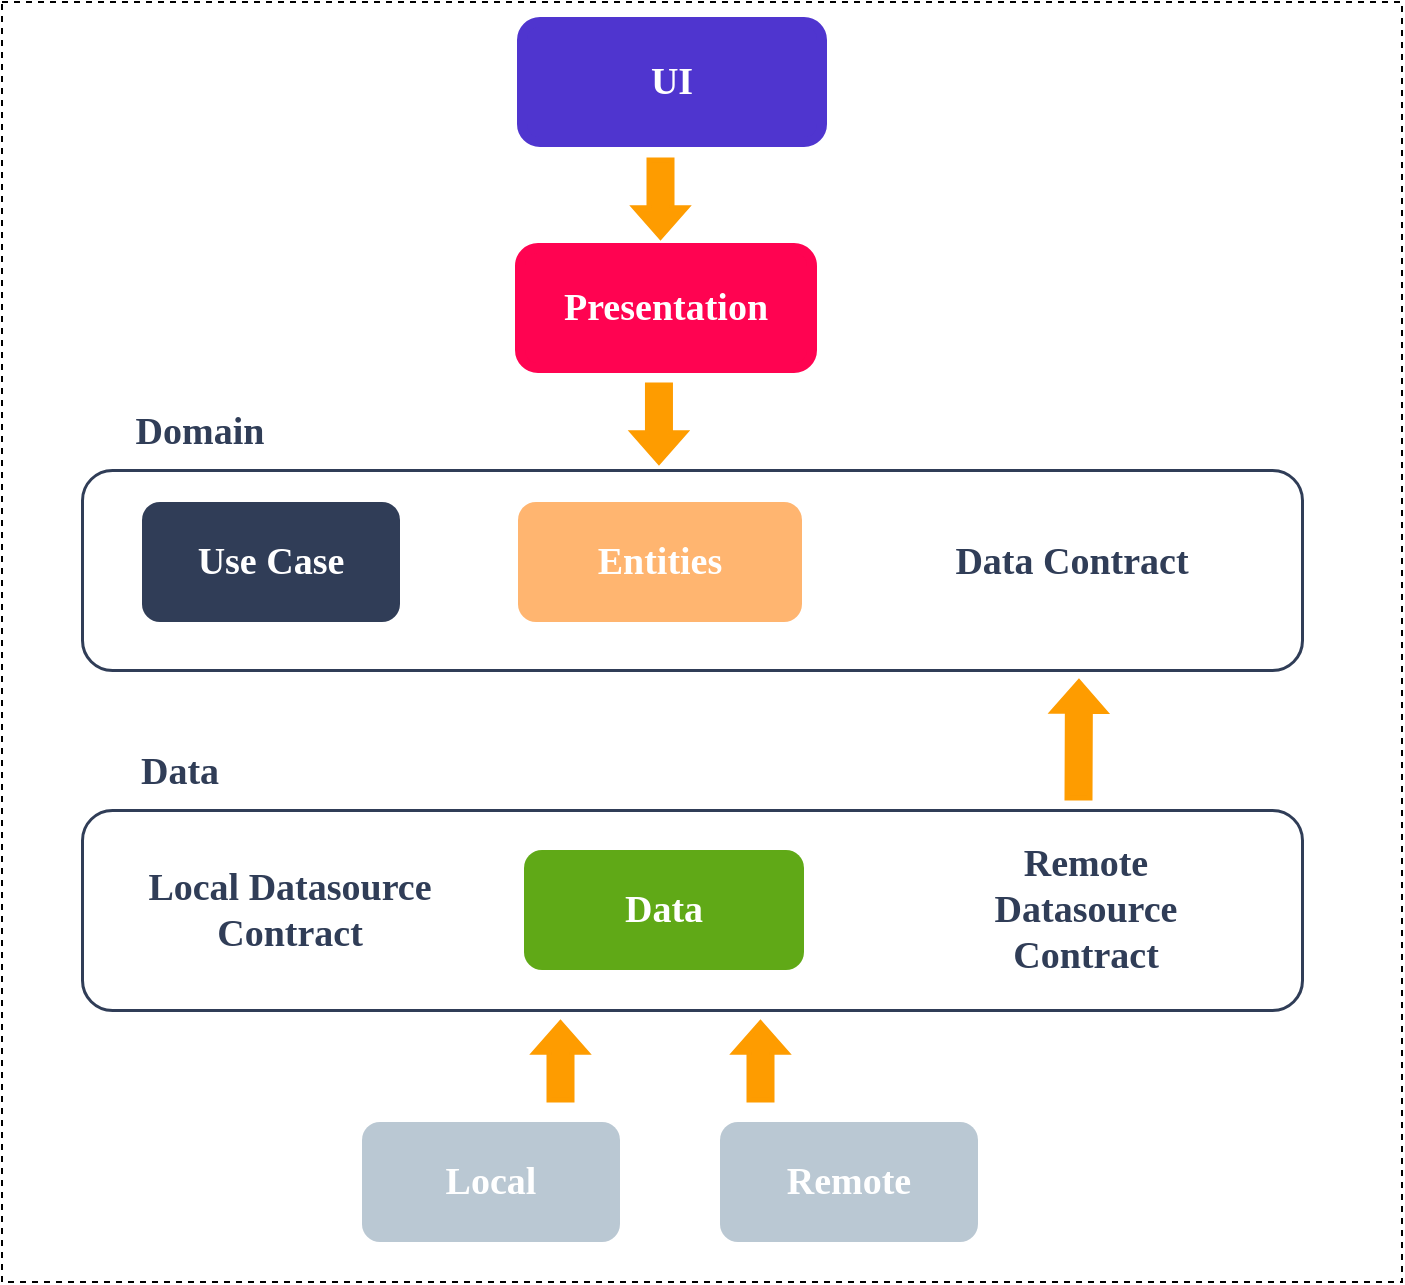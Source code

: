 <mxfile version="17.4.5" type="device"><diagram id="9OCQAOlKmEXbV7trn9QO" name="Page-1"><mxGraphModel dx="1209" dy="815" grid="1" gridSize="10" guides="1" tooltips="1" connect="1" arrows="1" fold="1" page="1" pageScale="1" pageWidth="827" pageHeight="1169" math="0" shadow="0"><root><mxCell id="0"/><mxCell id="1" parent="0"/><mxCell id="vnsWKqCSyLAAJmeM0sdl-24" value="" style="group;strokeColor=default;perimeterSpacing=0;rounded=0;glass=0;sketch=0;shadow=0;fillColor=default;gradientColor=none;dashed=1;absoluteArcSize=0;portConstraint=none;container=0;recursiveResize=0;" parent="1" vertex="1" connectable="0"><mxGeometry x="80" y="130" width="700" height="640" as="geometry"/></mxCell><mxCell id="vnsWKqCSyLAAJmeM0sdl-12" value="&lt;b&gt;&lt;font color=&quot;#ffffff&quot; style=&quot;font-size: 14px&quot;&gt;DB&lt;/font&gt;&lt;/b&gt;" style="text;html=1;strokeColor=none;fillColor=none;align=center;verticalAlign=middle;whiteSpace=wrap;rounded=0;fontFamily=Tahoma;rotation=45;" parent="vnsWKqCSyLAAJmeM0sdl-24" vertex="1"><mxGeometry x="38" y="349.5" width="56.25" height="30" as="geometry"/></mxCell><mxCell id="vnsWKqCSyLAAJmeM0sdl-14" value="&lt;b&gt;&lt;font color=&quot;#ffffff&quot; style=&quot;font-size: 14px&quot;&gt;EXTERNAL INTERFACE&lt;/font&gt;&lt;/b&gt;" style="text;html=1;strokeColor=none;fillColor=none;align=center;verticalAlign=middle;whiteSpace=wrap;rounded=0;fontFamily=Tahoma;rotation=-45;" parent="vnsWKqCSyLAAJmeM0sdl-24" vertex="1"><mxGeometry x="318" y="359" width="50" height="11" as="geometry"/></mxCell><mxCell id="vnsWKqCSyLAAJmeM0sdl-18" value="" style="shape=image;verticalLabelPosition=bottom;labelBackgroundColor=default;verticalAlign=top;aspect=fixed;imageAspect=0;image=https://emp.neosofttech.com/assets/f50a28d6/assets/images/neosoft.svg;" parent="vnsWKqCSyLAAJmeM0sdl-24" vertex="1"><mxGeometry x="9.62" y="10" width="149.38" height="40" as="geometry"/></mxCell><mxCell id="PjXob1DNX7ck4hodD5jm-1" value="&lt;font color=&quot;#ffffff&quot;&gt;&lt;b&gt;UI&lt;/b&gt;&lt;/font&gt;" style="rounded=1;whiteSpace=wrap;html=1;shadow=0;glass=0;sketch=0;fontFamily=Tahoma;fontSize=19;fontColor=#FF0351;strokeColor=#4F35CF;strokeWidth=5;fillColor=#4F35CF;gradientColor=none;" parent="vnsWKqCSyLAAJmeM0sdl-24" vertex="1"><mxGeometry x="260" y="10" width="150" height="60" as="geometry"/></mxCell><mxCell id="PjXob1DNX7ck4hodD5jm-2" value="&lt;font color=&quot;#ffffff&quot;&gt;&lt;b&gt;Presentation&lt;/b&gt;&lt;/font&gt;" style="rounded=1;whiteSpace=wrap;html=1;shadow=0;glass=0;sketch=0;fontFamily=Tahoma;fontSize=19;fontColor=#FF0351;strokeColor=#FF0351;strokeWidth=5;fillColor=#FF0351;gradientColor=none;" parent="vnsWKqCSyLAAJmeM0sdl-24" vertex="1"><mxGeometry x="259" y="123" width="146" height="60" as="geometry"/></mxCell><mxCell id="PjXob1DNX7ck4hodD5jm-7" value="&lt;b&gt;&lt;font color=&quot;#ffffff&quot;&gt;Local&lt;/font&gt;&lt;/b&gt;" style="rounded=1;whiteSpace=wrap;html=1;shadow=0;glass=0;sketch=0;fontFamily=Tahoma;fontSize=19;strokeColor=none;strokeWidth=5;fillColor=#bac8d3;" parent="vnsWKqCSyLAAJmeM0sdl-24" vertex="1"><mxGeometry x="180" y="560" width="129" height="60" as="geometry"/></mxCell><mxCell id="PjXob1DNX7ck4hodD5jm-8" value="&lt;b&gt;&lt;font color=&quot;#ffffff&quot;&gt;Remote&lt;/font&gt;&lt;/b&gt;" style="rounded=1;whiteSpace=wrap;html=1;shadow=0;glass=0;sketch=0;fontFamily=Tahoma;fontSize=19;strokeColor=none;strokeWidth=5;fillColor=#bac8d3;" parent="vnsWKqCSyLAAJmeM0sdl-24" vertex="1"><mxGeometry x="359" y="560" width="129" height="60" as="geometry"/></mxCell><mxCell id="PjXob1DNX7ck4hodD5jm-9" value="" style="rounded=1;whiteSpace=wrap;html=1;shadow=0;glass=0;sketch=0;fontFamily=Tahoma;fontSize=19;fontColor=#FFFFFF;strokeColor=#303D57;strokeWidth=1.5;fillColor=none;gradientColor=none;" parent="vnsWKqCSyLAAJmeM0sdl-24" vertex="1"><mxGeometry x="40" y="234" width="610" height="100" as="geometry"/></mxCell><mxCell id="PjXob1DNX7ck4hodD5jm-3" value="&lt;b&gt;Use Case&lt;/b&gt;" style="rounded=1;whiteSpace=wrap;html=1;shadow=0;glass=0;sketch=0;fontFamily=Tahoma;fontSize=19;fontColor=#FFFFFF;strokeColor=none;strokeWidth=5;fillColor=#303D57;gradientColor=none;" parent="vnsWKqCSyLAAJmeM0sdl-24" vertex="1"><mxGeometry x="70" y="250" width="129" height="60" as="geometry"/></mxCell><mxCell id="PjXob1DNX7ck4hodD5jm-5" value="&lt;b&gt;Entities&lt;/b&gt;" style="rounded=1;whiteSpace=wrap;html=1;shadow=0;glass=0;sketch=0;fontFamily=Tahoma;fontSize=19;fontColor=#FFFFFF;strokeColor=none;strokeWidth=5;fillColor=#FFB570;gradientColor=none;" parent="vnsWKqCSyLAAJmeM0sdl-24" vertex="1"><mxGeometry x="258" y="250" width="142" height="60" as="geometry"/></mxCell><mxCell id="PjXob1DNX7ck4hodD5jm-10" value="&lt;b&gt;&lt;font color=&quot;#303d57&quot;&gt;Domain&lt;/font&gt;&lt;/b&gt;" style="text;html=1;strokeColor=none;fillColor=none;align=center;verticalAlign=middle;whiteSpace=wrap;rounded=0;shadow=0;glass=0;sketch=0;fontFamily=Tahoma;fontSize=19;fontColor=#FFFFFF;" parent="vnsWKqCSyLAAJmeM0sdl-24" vertex="1"><mxGeometry x="69" y="200" width="60" height="30" as="geometry"/></mxCell><mxCell id="PjXob1DNX7ck4hodD5jm-11" value="" style="shape=flexArrow;endArrow=classic;html=1;rounded=0;fontFamily=Tahoma;fontSize=19;fontColor=#303D57;strokeColor=#FE9C00;strokeWidth=2.5;fillColor=#FE9C00;endWidth=11.739;endSize=4.061;" parent="vnsWKqCSyLAAJmeM0sdl-24" edge="1"><mxGeometry width="50" height="50" relative="1" as="geometry"><mxPoint x="279" y="550" as="sourcePoint"/><mxPoint x="279" y="509" as="targetPoint"/></mxGeometry></mxCell><mxCell id="QJgrR8jbPNufhv8rfp3a-1" value="&lt;b&gt;Data Contract&lt;/b&gt;" style="text;html=1;strokeColor=none;fillColor=none;align=center;verticalAlign=middle;whiteSpace=wrap;rounded=0;shadow=0;glass=0;sketch=0;fontFamily=Tahoma;fontSize=19;fontColor=#303D57;" vertex="1" parent="vnsWKqCSyLAAJmeM0sdl-24"><mxGeometry x="460" y="265" width="150" height="30" as="geometry"/></mxCell><mxCell id="PjXob1DNX7ck4hodD5jm-6" value="&lt;font color=&quot;#ffffff&quot;&gt;&lt;b&gt;Data&lt;/b&gt;&lt;/font&gt;" style="rounded=1;whiteSpace=wrap;html=1;shadow=0;glass=0;sketch=0;fontFamily=Tahoma;fontSize=19;strokeColor=none;strokeWidth=5;fillColor=#60a917;fontColor=#ffffff;" parent="vnsWKqCSyLAAJmeM0sdl-24" vertex="1"><mxGeometry x="261" y="424" width="140" height="60" as="geometry"/></mxCell><mxCell id="QJgrR8jbPNufhv8rfp3a-4" value="" style="rounded=1;whiteSpace=wrap;html=1;shadow=0;glass=0;sketch=0;fontFamily=Tahoma;fontSize=19;fontColor=#FFFFFF;strokeColor=#303D57;strokeWidth=1.5;fillColor=none;gradientColor=none;" vertex="1" parent="vnsWKqCSyLAAJmeM0sdl-24"><mxGeometry x="40" y="404" width="610" height="100" as="geometry"/></mxCell><mxCell id="PjXob1DNX7ck4hodD5jm-12" value="" style="shape=flexArrow;endArrow=classic;html=1;rounded=0;fontFamily=Tahoma;fontSize=19;fontColor=#303D57;strokeColor=#FE9C00;strokeWidth=2.5;fillColor=#FE9C00;endWidth=11.739;endSize=4.061;" parent="vnsWKqCSyLAAJmeM0sdl-24" edge="1"><mxGeometry width="50" height="50" relative="1" as="geometry"><mxPoint x="379" y="550" as="sourcePoint"/><mxPoint x="379" y="509" as="targetPoint"/></mxGeometry></mxCell><mxCell id="PjXob1DNX7ck4hodD5jm-13" value="" style="shape=flexArrow;endArrow=classic;html=1;rounded=0;fontFamily=Tahoma;fontSize=19;fontColor=#303D57;strokeColor=#FE9C00;strokeWidth=2.5;fillColor=#FE9C00;endWidth=11.739;endSize=4.061;" parent="vnsWKqCSyLAAJmeM0sdl-24" edge="1"><mxGeometry width="50" height="50" relative="1" as="geometry"><mxPoint x="538" y="399" as="sourcePoint"/><mxPoint x="538.23" y="338.5" as="targetPoint"/></mxGeometry></mxCell><mxCell id="QJgrR8jbPNufhv8rfp3a-6" value="&lt;b&gt;Local Datasource Contract&lt;/b&gt;" style="text;html=1;strokeColor=none;fillColor=none;align=center;verticalAlign=middle;whiteSpace=wrap;rounded=0;shadow=0;glass=0;sketch=0;fontFamily=Tahoma;fontSize=19;fontColor=#303D57;" vertex="1" parent="vnsWKqCSyLAAJmeM0sdl-24"><mxGeometry x="69" y="439" width="150" height="30" as="geometry"/></mxCell><mxCell id="PjXob1DNX7ck4hodD5jm-16" value="" style="shape=flexArrow;endArrow=classic;html=1;rounded=0;fontFamily=Tahoma;fontSize=19;fontColor=#303D57;strokeColor=#FE9C00;strokeWidth=2.5;fillColor=#FE9C00;endWidth=11.739;endSize=4.061;" parent="vnsWKqCSyLAAJmeM0sdl-24" edge="1"><mxGeometry width="50" height="50" relative="1" as="geometry"><mxPoint x="328.23" y="190" as="sourcePoint"/><mxPoint x="328.23" y="231.0" as="targetPoint"/></mxGeometry></mxCell><mxCell id="PjXob1DNX7ck4hodD5jm-17" value="" style="shape=flexArrow;endArrow=classic;html=1;rounded=0;fontFamily=Tahoma;fontSize=19;fontColor=#303D57;strokeColor=#FE9C00;strokeWidth=2.5;fillColor=#FE9C00;endWidth=11.739;endSize=4.061;" parent="1" edge="1"><mxGeometry width="50" height="50" relative="1" as="geometry"><mxPoint x="409" y="207.5" as="sourcePoint"/><mxPoint x="409" y="248.5" as="targetPoint"/></mxGeometry></mxCell><mxCell id="QJgrR8jbPNufhv8rfp3a-7" value="&lt;b&gt;Remote Datasource Contract&lt;/b&gt;" style="text;html=1;strokeColor=none;fillColor=none;align=center;verticalAlign=middle;whiteSpace=wrap;rounded=0;shadow=0;glass=0;sketch=0;fontFamily=Tahoma;fontSize=19;fontColor=#303D57;" vertex="1" parent="1"><mxGeometry x="547" y="569" width="150" height="30" as="geometry"/></mxCell><mxCell id="QJgrR8jbPNufhv8rfp3a-9" value="&lt;b&gt;&lt;font color=&quot;#303d57&quot;&gt;Data&lt;/font&gt;&lt;/b&gt;" style="text;html=1;strokeColor=none;fillColor=none;align=center;verticalAlign=middle;whiteSpace=wrap;rounded=0;shadow=0;glass=0;sketch=0;fontFamily=Tahoma;fontSize=19;fontColor=#FFFFFF;" vertex="1" parent="1"><mxGeometry x="139" y="500" width="60" height="30" as="geometry"/></mxCell></root></mxGraphModel></diagram></mxfile>